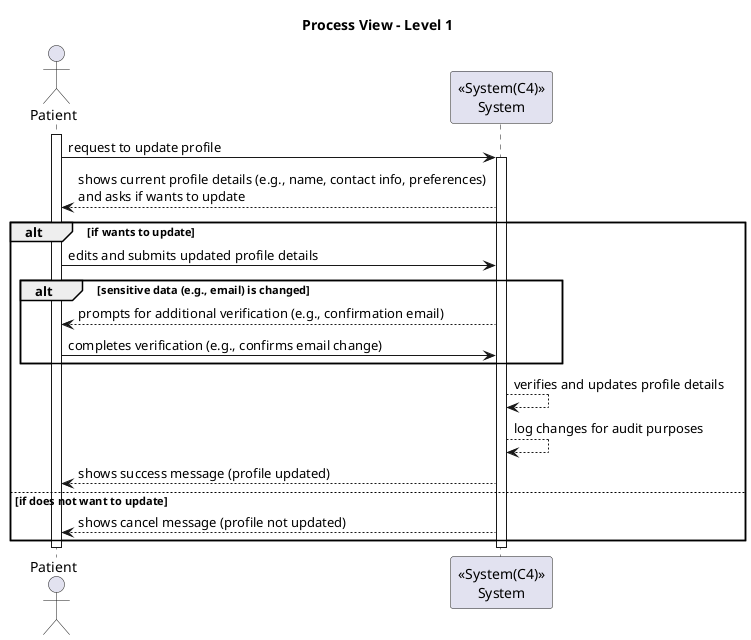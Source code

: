 ﻿@startuml
'autonumber
actor Patient as pat
participant "<<System(C4)>>\nSystem" as sys

title Process View - Level 1

activate pat

pat -> sys: request to update profile

activate sys

sys --> pat: shows current profile details (e.g., name, contact info, preferences) \nand asks if wants to update

alt if wants to update

pat -> sys: edits and submits updated profile details



alt sensitive data (e.g., email) is changed
    sys --> pat: prompts for additional verification (e.g., confirmation email)
    pat -> sys: completes verification (e.g., confirms email change)
end

sys --> sys: verifies and updates profile details
sys --> sys: log changes for audit purposes

sys --> pat: shows success message (profile updated)


else if does not want to update

sys --> pat: shows cancel message (profile not updated)

end

deactivate sys
deactivate pat

@enduml
